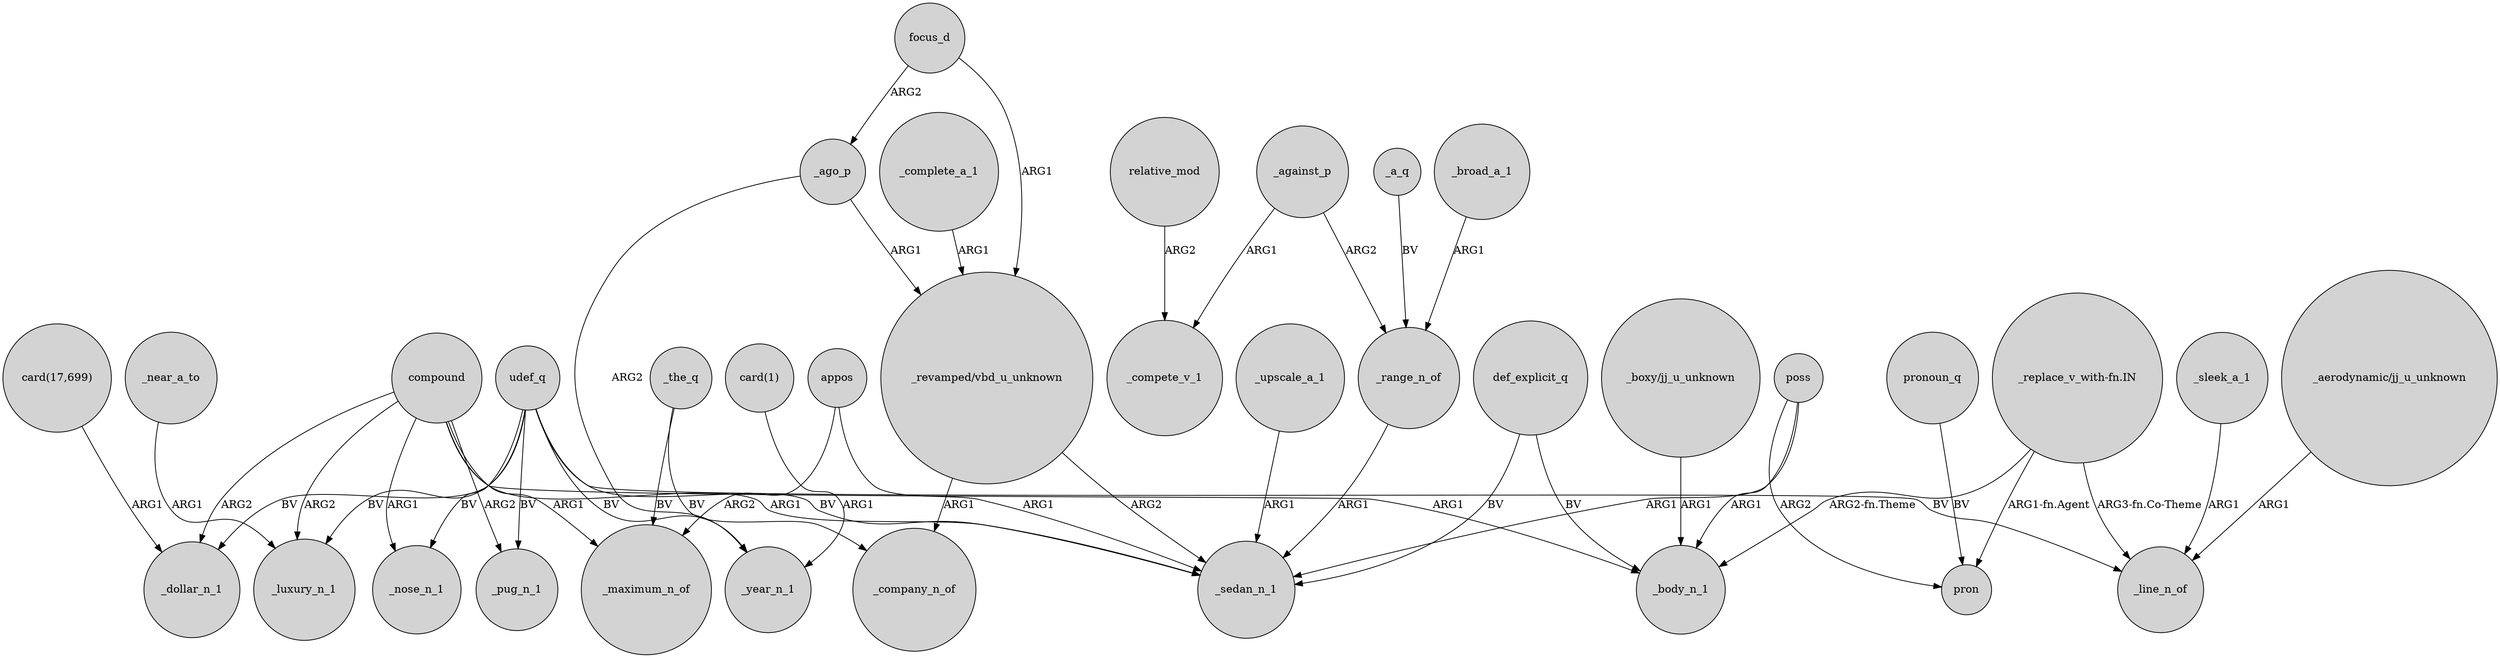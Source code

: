 digraph {
	node [shape=circle style=filled]
	"card(17,699)" -> _dollar_n_1 [label=ARG1]
	_near_a_to -> _luxury_n_1 [label=ARG1]
	_range_n_of -> _sedan_n_1 [label=ARG1]
	poss -> pron [label=ARG2]
	"_aerodynamic/jj_u_unknown" -> _line_n_of [label=ARG1]
	_sleek_a_1 -> _line_n_of [label=ARG1]
	_the_q -> _maximum_n_of [label=BV]
	poss -> _sedan_n_1 [label=ARG1]
	poss -> _body_n_1 [label=ARG1]
	appos -> _maximum_n_of [label=ARG2]
	"_revamped/vbd_u_unknown" -> _company_n_of [label=ARG1]
	_upscale_a_1 -> _sedan_n_1 [label=ARG1]
	def_explicit_q -> _body_n_1 [label=BV]
	_the_q -> _company_n_of [label=BV]
	_a_q -> _range_n_of [label=BV]
	pronoun_q -> pron [label=BV]
	_ago_p -> _year_n_1 [label=ARG2]
	_broad_a_1 -> _range_n_of [label=ARG1]
	_ago_p -> "_revamped/vbd_u_unknown" [label=ARG1]
	relative_mod -> _compete_v_1 [label=ARG2]
	"_replace_v_with-fn.IN" -> pron [label="ARG1-fn.Agent"]
	focus_d -> "_revamped/vbd_u_unknown" [label=ARG1]
	def_explicit_q -> _sedan_n_1 [label=BV]
	compound -> _nose_n_1 [label=ARG1]
	udef_q -> _nose_n_1 [label=BV]
	udef_q -> _sedan_n_1 [label=BV]
	udef_q -> _line_n_of [label=BV]
	"_replace_v_with-fn.IN" -> _body_n_1 [label="ARG2-fn.Theme"]
	"_revamped/vbd_u_unknown" -> _sedan_n_1 [label=ARG2]
	appos -> _sedan_n_1 [label=ARG1]
	_complete_a_1 -> "_revamped/vbd_u_unknown" [label=ARG1]
	compound -> _maximum_n_of [label=ARG1]
	"card(1)" -> _year_n_1 [label=ARG1]
	compound -> _body_n_1 [label=ARG1]
	_against_p -> _range_n_of [label=ARG2]
	udef_q -> _year_n_1 [label=BV]
	focus_d -> _ago_p [label=ARG2]
	"_replace_v_with-fn.IN" -> _line_n_of [label="ARG3-fn.Co-Theme"]
	compound -> _luxury_n_1 [label=ARG2]
	"_boxy/jj_u_unknown" -> _body_n_1 [label=ARG1]
	compound -> _dollar_n_1 [label=ARG2]
	udef_q -> _pug_n_1 [label=BV]
	compound -> _pug_n_1 [label=ARG2]
	udef_q -> _luxury_n_1 [label=BV]
	udef_q -> _dollar_n_1 [label=BV]
	compound -> _sedan_n_1 [label=ARG1]
	_against_p -> _compete_v_1 [label=ARG1]
}
